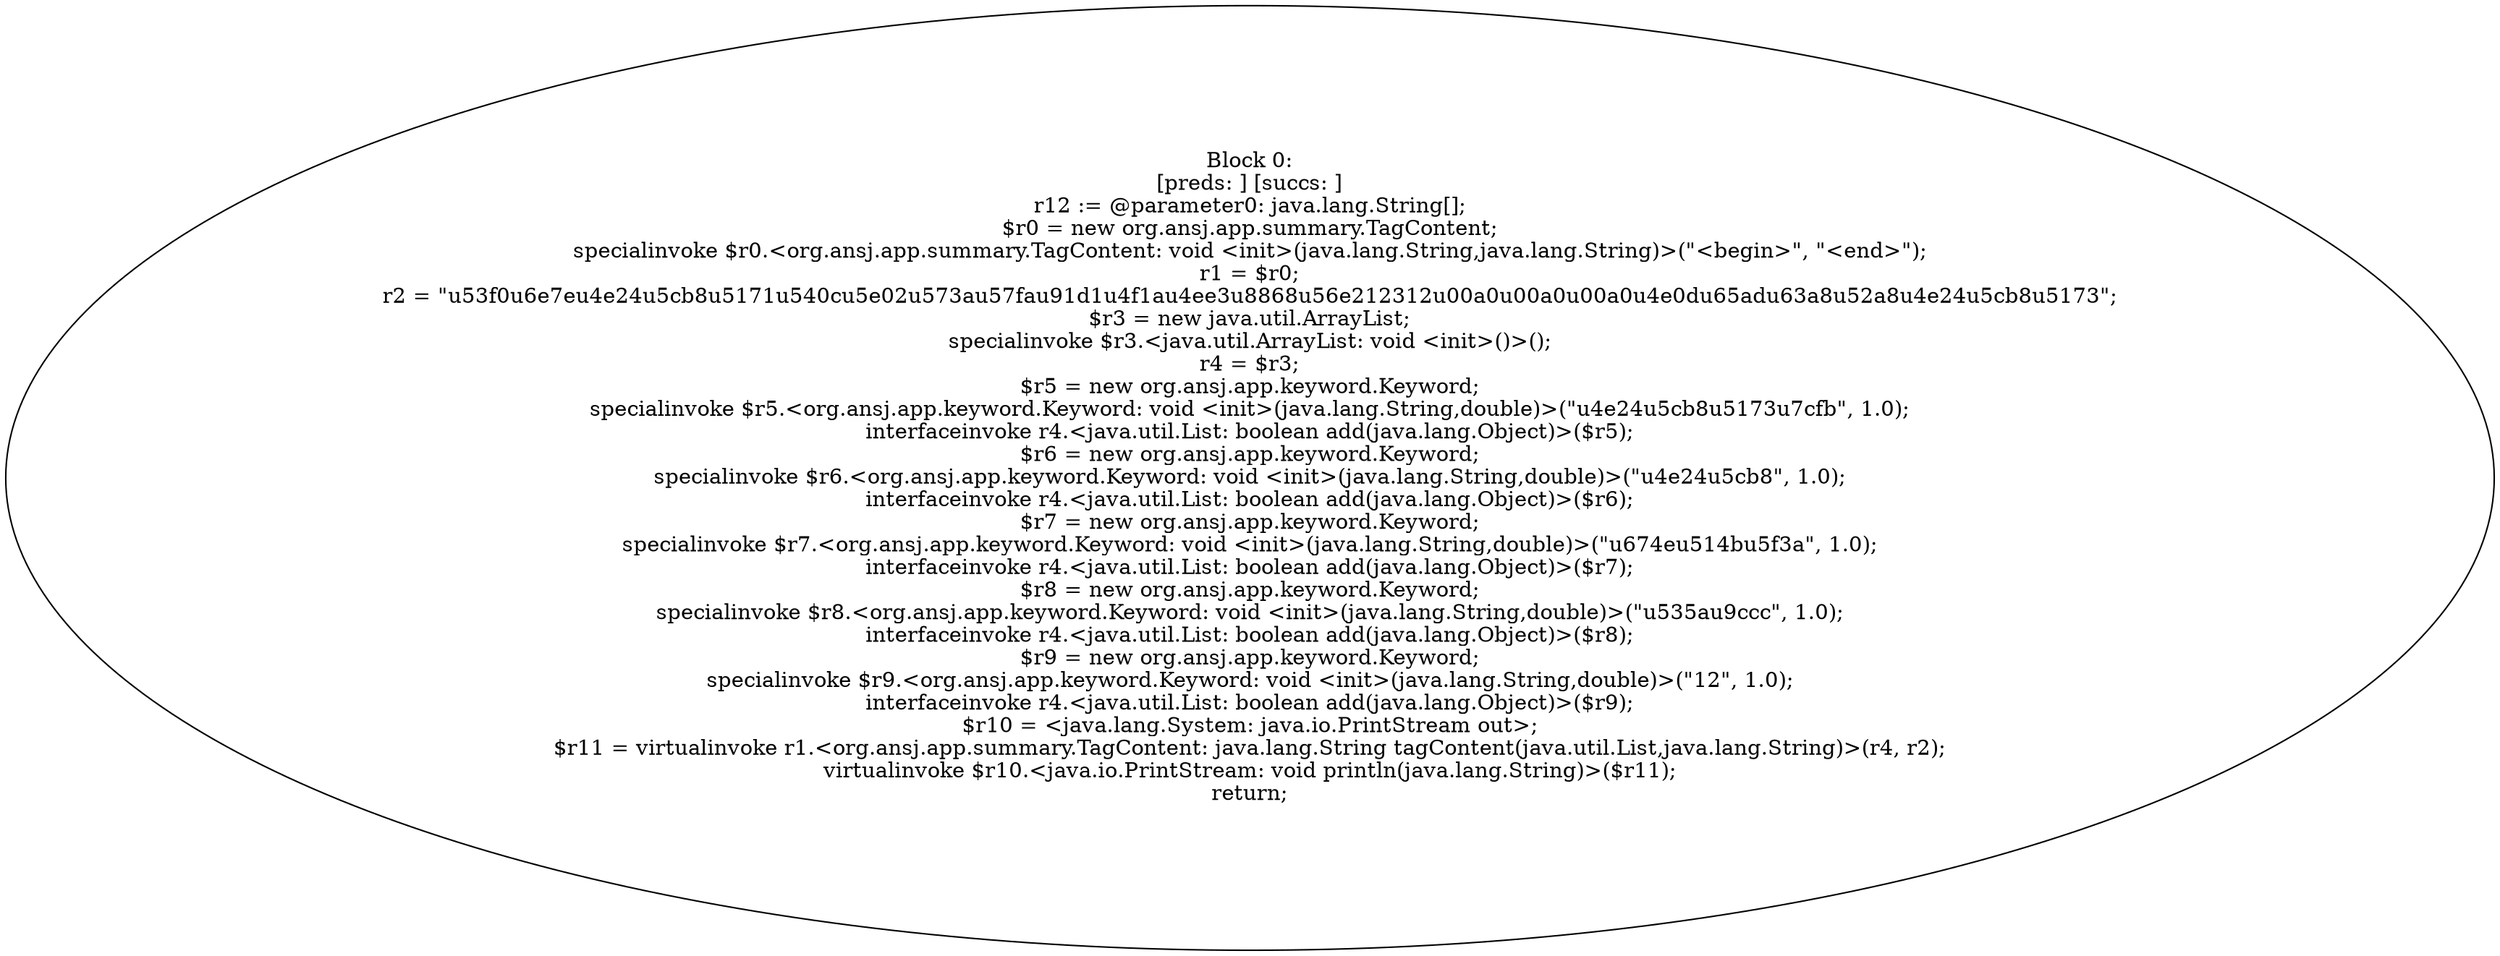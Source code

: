 digraph "unitGraph" {
    "Block 0:
[preds: ] [succs: ]
r12 := @parameter0: java.lang.String[];
$r0 = new org.ansj.app.summary.TagContent;
specialinvoke $r0.<org.ansj.app.summary.TagContent: void <init>(java.lang.String,java.lang.String)>(\"<begin>\", \"<end>\");
r1 = $r0;
r2 = \"\u53f0\u6e7e\u4e24\u5cb8\u5171\u540c\u5e02\u573a\u57fa\u91d1\u4f1a\u4ee3\u8868\u56e212312\u00a0\u00a0\u00a0\u4e0d\u65ad\u63a8\u52a8\u4e24\u5cb8\u5173\";
$r3 = new java.util.ArrayList;
specialinvoke $r3.<java.util.ArrayList: void <init>()>();
r4 = $r3;
$r5 = new org.ansj.app.keyword.Keyword;
specialinvoke $r5.<org.ansj.app.keyword.Keyword: void <init>(java.lang.String,double)>(\"\u4e24\u5cb8\u5173\u7cfb\", 1.0);
interfaceinvoke r4.<java.util.List: boolean add(java.lang.Object)>($r5);
$r6 = new org.ansj.app.keyword.Keyword;
specialinvoke $r6.<org.ansj.app.keyword.Keyword: void <init>(java.lang.String,double)>(\"\u4e24\u5cb8\", 1.0);
interfaceinvoke r4.<java.util.List: boolean add(java.lang.Object)>($r6);
$r7 = new org.ansj.app.keyword.Keyword;
specialinvoke $r7.<org.ansj.app.keyword.Keyword: void <init>(java.lang.String,double)>(\"\u674e\u514b\u5f3a\", 1.0);
interfaceinvoke r4.<java.util.List: boolean add(java.lang.Object)>($r7);
$r8 = new org.ansj.app.keyword.Keyword;
specialinvoke $r8.<org.ansj.app.keyword.Keyword: void <init>(java.lang.String,double)>(\"\u535a\u9ccc\", 1.0);
interfaceinvoke r4.<java.util.List: boolean add(java.lang.Object)>($r8);
$r9 = new org.ansj.app.keyword.Keyword;
specialinvoke $r9.<org.ansj.app.keyword.Keyword: void <init>(java.lang.String,double)>(\"12\", 1.0);
interfaceinvoke r4.<java.util.List: boolean add(java.lang.Object)>($r9);
$r10 = <java.lang.System: java.io.PrintStream out>;
$r11 = virtualinvoke r1.<org.ansj.app.summary.TagContent: java.lang.String tagContent(java.util.List,java.lang.String)>(r4, r2);
virtualinvoke $r10.<java.io.PrintStream: void println(java.lang.String)>($r11);
return;
"
}
